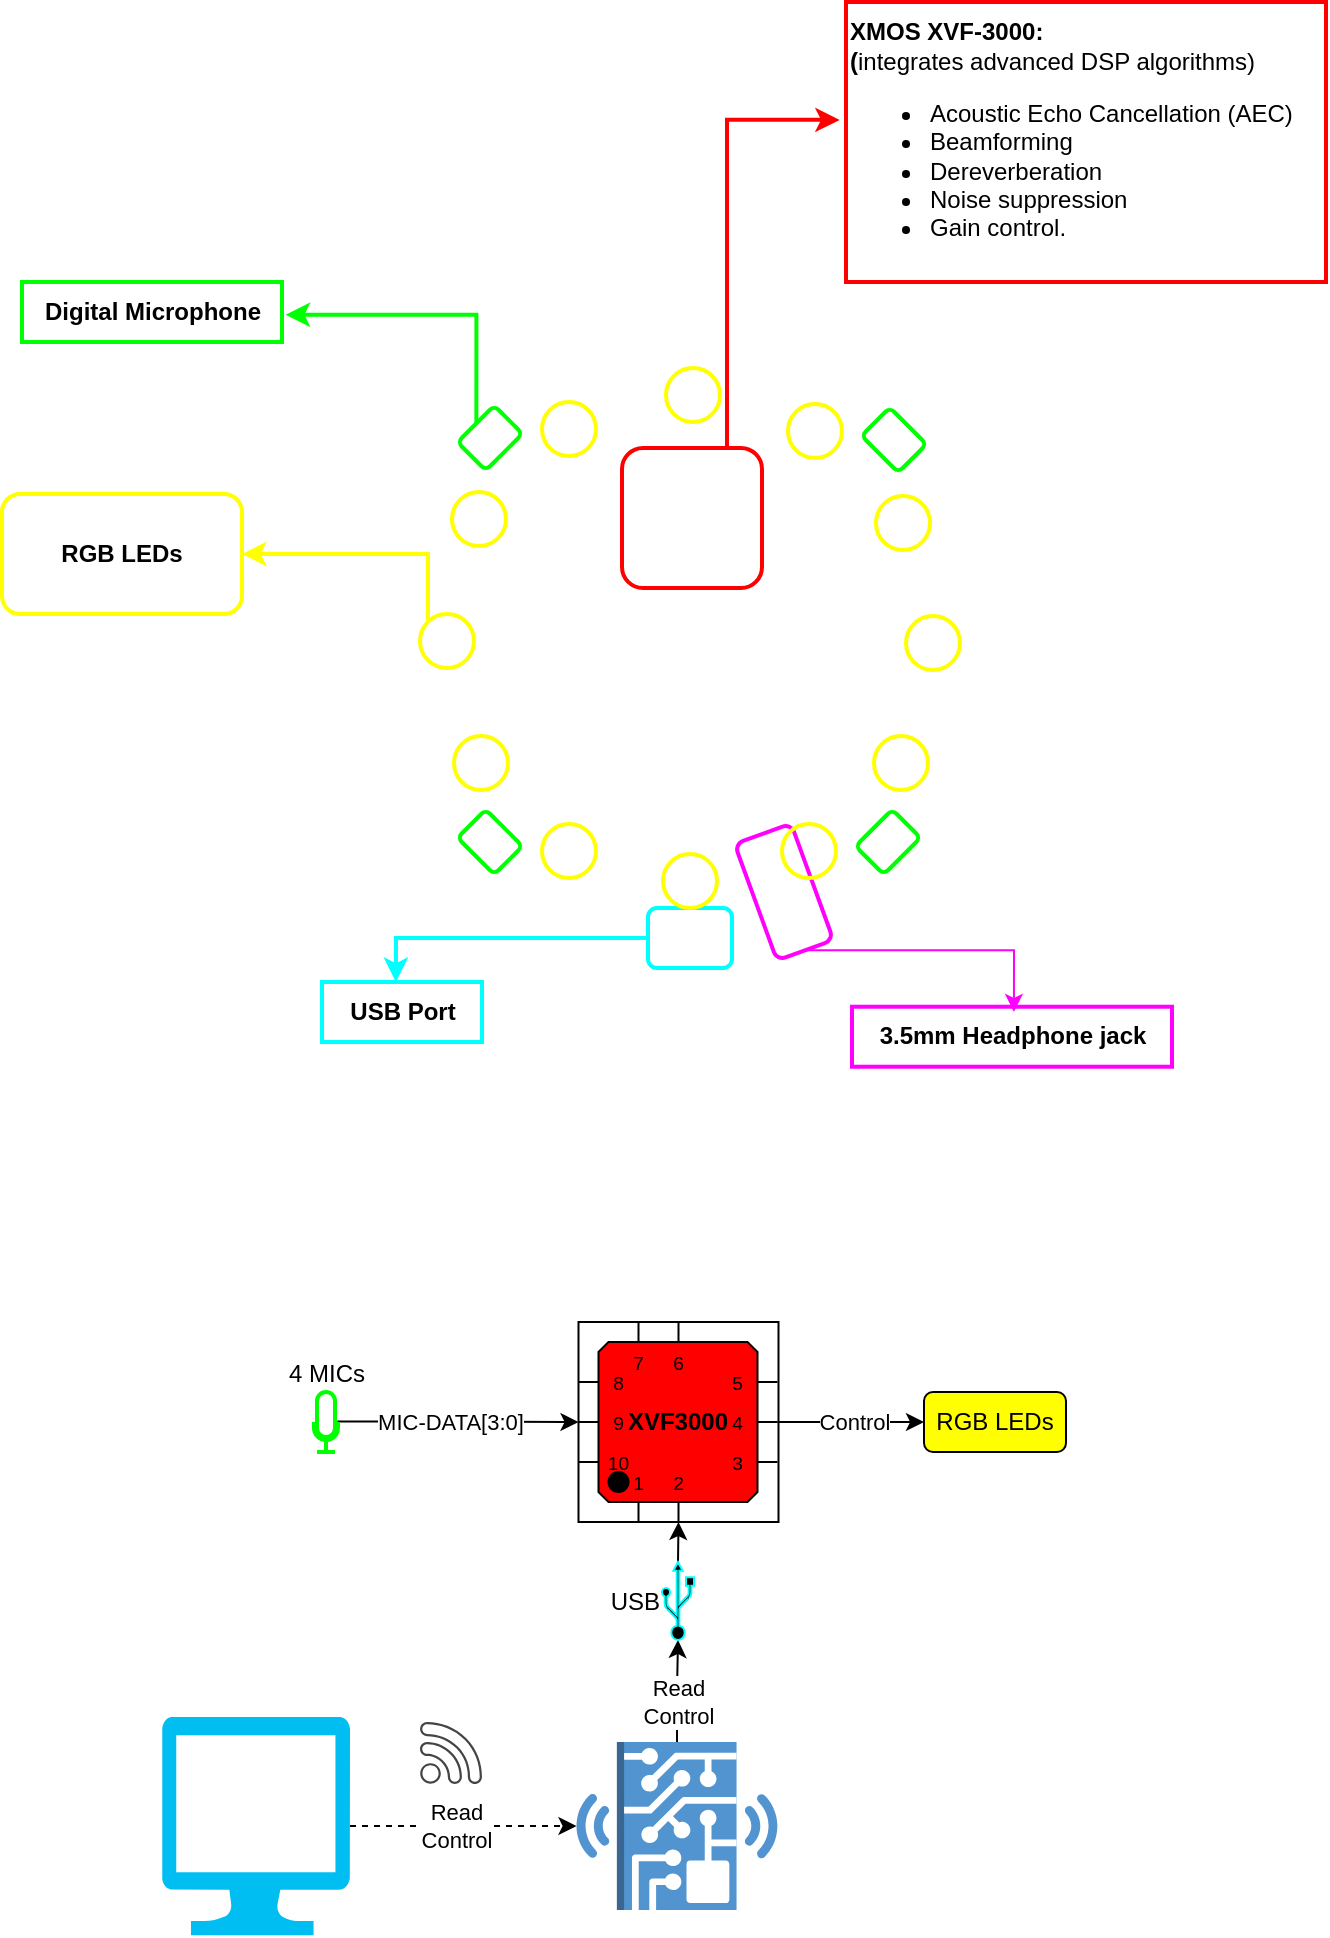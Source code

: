 <mxfile version="24.0.7" type="github">
  <diagram name="Page-1" id="u5On2c0fib74qdw5WMrg">
    <mxGraphModel dx="1058" dy="567" grid="1" gridSize="10" guides="1" tooltips="1" connect="1" arrows="1" fold="1" page="1" pageScale="1" pageWidth="850" pageHeight="1100" background="none" math="0" shadow="0">
      <root>
        <mxCell id="0" />
        <mxCell id="1" parent="0" />
        <mxCell id="I789U6jQrW0SmWHW9E_5-58" value="" style="whiteSpace=wrap;html=1;aspect=fixed;" parent="1" vertex="1">
          <mxGeometry x="382.25" y="790" width="100" height="100" as="geometry" />
        </mxCell>
        <mxCell id="I789U6jQrW0SmWHW9E_5-1" value="" style="shape=image;verticalLabelPosition=bottom;labelBackgroundColor=default;verticalAlign=top;aspect=fixed;imageAspect=0;image=https://files.seeedstudio.com/wiki/ReSpeaker-Mic-Array-v2.1/img/hardware_overview.jpg;clipPath=inset(3.81% 12.67% 7.14% 9.67% round 49%);" parent="1" vertex="1">
          <mxGeometry x="174" y="237" width="530" height="425.36" as="geometry" />
        </mxCell>
        <mxCell id="I789U6jQrW0SmWHW9E_5-2" value="&lt;b&gt;XMOS XVF-3000:&lt;/b&gt;&lt;div&gt;&lt;b&gt;(&lt;/b&gt;&lt;span style=&quot;background-color: initial;&quot;&gt;integrates advanced DSP algorithms)&lt;/span&gt;&lt;div style=&quot;&quot;&gt;&lt;ul&gt;&lt;li&gt;&lt;span style=&quot;background-color: initial;&quot;&gt;Acoustic Echo Cancellation (AEC)&lt;/span&gt;&lt;/li&gt;&lt;li&gt;&lt;span style=&quot;background-color: initial;&quot;&gt;Beamforming&lt;/span&gt;&lt;/li&gt;&lt;li&gt;&lt;span style=&quot;background-color: initial;&quot;&gt;Dereverberation&lt;/span&gt;&lt;/li&gt;&lt;li&gt;&lt;span style=&quot;background-color: initial;&quot;&gt;Noise suppression&lt;/span&gt;&lt;/li&gt;&lt;li&gt;&lt;span style=&quot;background-color: initial;&quot;&gt;Gain control.&lt;/span&gt;&lt;/li&gt;&lt;/ul&gt;&lt;/div&gt;&lt;/div&gt;" style="text;html=1;align=left;verticalAlign=middle;resizable=0;points=[];autosize=1;strokeColor=#ff0000;fillColor=none;rounded=0;labelBorderColor=none;horizontal=1;strokeWidth=2;" parent="1" vertex="1">
          <mxGeometry x="516" y="130" width="240" height="140" as="geometry" />
        </mxCell>
        <mxCell id="I789U6jQrW0SmWHW9E_5-5" value="" style="rounded=1;whiteSpace=wrap;html=1;fillColor=none;strokeColor=#ff0000;strokeWidth=2;" parent="1" vertex="1">
          <mxGeometry x="404" y="353" width="70" height="70" as="geometry" />
        </mxCell>
        <mxCell id="I789U6jQrW0SmWHW9E_5-7" value="&lt;b&gt;Digital Microphone&lt;/b&gt;" style="text;html=1;align=center;verticalAlign=middle;resizable=0;points=[];autosize=1;strokeColor=#00ff00;fillColor=none;rounded=0;labelBorderColor=none;horizontal=1;strokeWidth=2;" parent="1" vertex="1">
          <mxGeometry x="104" y="270" width="130" height="30" as="geometry" />
        </mxCell>
        <mxCell id="I789U6jQrW0SmWHW9E_5-8" value="" style="rounded=1;whiteSpace=wrap;html=1;fillColor=none;strokeWidth=2;strokeColor=#00ff00;rotation=-45;" parent="1" vertex="1">
          <mxGeometry x="325" y="338" width="26" height="20" as="geometry" />
        </mxCell>
        <mxCell id="I789U6jQrW0SmWHW9E_5-10" style="edgeStyle=orthogonalEdgeStyle;rounded=0;orthogonalLoop=1;jettySize=auto;html=1;exitX=0.5;exitY=0;exitDx=0;exitDy=0;strokeColor=#00ff00;strokeWidth=2;entryX=1.014;entryY=0.546;entryDx=0;entryDy=0;entryPerimeter=0;" parent="1" target="I789U6jQrW0SmWHW9E_5-7" edge="1">
          <mxGeometry relative="1" as="geometry">
            <mxPoint x="331.189" y="340.929" as="sourcePoint" />
            <mxPoint x="234" y="302.52" as="targetPoint" />
            <Array as="points">
              <mxPoint x="331" y="286" />
            </Array>
          </mxGeometry>
        </mxCell>
        <mxCell id="I789U6jQrW0SmWHW9E_5-11" value="" style="rounded=1;whiteSpace=wrap;html=1;fillColor=none;strokeWidth=2;strokeColor=#00ff00;rotation=-45;" parent="1" vertex="1">
          <mxGeometry x="524" y="540" width="26" height="20" as="geometry" />
        </mxCell>
        <mxCell id="I789U6jQrW0SmWHW9E_5-12" value="" style="rounded=1;whiteSpace=wrap;html=1;fillColor=none;strokeWidth=2;strokeColor=#00ff00;rotation=45;" parent="1" vertex="1">
          <mxGeometry x="527" y="339" width="26" height="20" as="geometry" />
        </mxCell>
        <mxCell id="I789U6jQrW0SmWHW9E_5-16" value="" style="rounded=1;whiteSpace=wrap;html=1;fillColor=none;strokeWidth=2;strokeColor=#00ff00;rotation=45;" parent="1" vertex="1">
          <mxGeometry x="325" y="540" width="26" height="20" as="geometry" />
        </mxCell>
        <mxCell id="I789U6jQrW0SmWHW9E_5-17" value="" style="rounded=1;whiteSpace=wrap;html=1;fillColor=none;strokeWidth=2;strokeColor=#00ffff;rotation=0;" parent="1" vertex="1">
          <mxGeometry x="417" y="583" width="42" height="30" as="geometry" />
        </mxCell>
        <mxCell id="I789U6jQrW0SmWHW9E_5-18" value="&lt;b&gt;USB Port&lt;/b&gt;" style="text;html=1;align=center;verticalAlign=middle;resizable=0;points=[];autosize=1;strokeColor=#00ffff;fillColor=none;rounded=0;labelBorderColor=none;horizontal=1;strokeWidth=2;" parent="1" vertex="1">
          <mxGeometry x="254" y="620" width="80" height="30" as="geometry" />
        </mxCell>
        <mxCell id="I789U6jQrW0SmWHW9E_5-19" style="edgeStyle=orthogonalEdgeStyle;rounded=0;orthogonalLoop=1;jettySize=auto;html=1;exitX=0;exitY=0.5;exitDx=0;exitDy=0;entryX=0.462;entryY=0;entryDx=0;entryDy=0;entryPerimeter=0;strokeColor=#00ffff;strokeWidth=2;" parent="1" source="I789U6jQrW0SmWHW9E_5-17" target="I789U6jQrW0SmWHW9E_5-18" edge="1">
          <mxGeometry relative="1" as="geometry" />
        </mxCell>
        <mxCell id="I789U6jQrW0SmWHW9E_5-20" value="" style="rounded=1;whiteSpace=wrap;html=1;fillColor=none;strokeWidth=2;strokeColor=#ff00ff;rotation=70;" parent="1" vertex="1">
          <mxGeometry x="454" y="560" width="62" height="30" as="geometry" />
        </mxCell>
        <mxCell id="I789U6jQrW0SmWHW9E_5-21" value="&lt;b&gt;3.5mm Headphone jack&lt;/b&gt;" style="text;html=1;align=center;verticalAlign=middle;resizable=0;points=[];autosize=1;strokeColor=#ff00ff;fillColor=none;rounded=0;labelBorderColor=none;horizontal=1;strokeWidth=2;" parent="1" vertex="1">
          <mxGeometry x="519" y="632.36" width="160" height="30" as="geometry" />
        </mxCell>
        <mxCell id="I789U6jQrW0SmWHW9E_5-22" style="edgeStyle=orthogonalEdgeStyle;rounded=0;orthogonalLoop=1;jettySize=auto;html=1;exitX=1;exitY=0.5;exitDx=0;exitDy=0;entryX=0.506;entryY=0.087;entryDx=0;entryDy=0;entryPerimeter=0;strokeColor=#ff00ff;" parent="1" source="I789U6jQrW0SmWHW9E_5-20" target="I789U6jQrW0SmWHW9E_5-21" edge="1">
          <mxGeometry relative="1" as="geometry" />
        </mxCell>
        <mxCell id="I789U6jQrW0SmWHW9E_5-51" style="edgeStyle=orthogonalEdgeStyle;rounded=0;orthogonalLoop=1;jettySize=auto;html=1;exitX=1;exitY=0;exitDx=0;exitDy=50;entryX=0;entryY=0.5;entryDx=0;entryDy=0;exitPerimeter=0;" parent="1" source="I789U6jQrW0SmWHW9E_5-57" target="I789U6jQrW0SmWHW9E_5-50" edge="1">
          <mxGeometry relative="1" as="geometry">
            <mxPoint x="467.0" y="840" as="sourcePoint" />
            <Array as="points" />
          </mxGeometry>
        </mxCell>
        <mxCell id="I789U6jQrW0SmWHW9E_5-52" value="Control" style="edgeLabel;html=1;align=center;verticalAlign=middle;resizable=0;points=[];" parent="I789U6jQrW0SmWHW9E_5-51" vertex="1" connectable="0">
          <mxGeometry x="-0.178" y="-2" relative="1" as="geometry">
            <mxPoint x="8" y="-2" as="offset" />
          </mxGeometry>
        </mxCell>
        <mxCell id="I789U6jQrW0SmWHW9E_5-26" style="edgeStyle=orthogonalEdgeStyle;rounded=0;orthogonalLoop=1;jettySize=auto;html=1;entryX=0;entryY=0;entryDx=0;entryDy=50;exitX=0.972;exitY=0.492;exitDx=0;exitDy=0;exitPerimeter=0;entryPerimeter=0;" parent="1" source="I789U6jQrW0SmWHW9E_5-53" target="I789U6jQrW0SmWHW9E_5-57" edge="1">
          <mxGeometry relative="1" as="geometry">
            <mxPoint x="281" y="820.0" as="sourcePoint" />
            <mxPoint x="396" y="820" as="targetPoint" />
          </mxGeometry>
        </mxCell>
        <mxCell id="I789U6jQrW0SmWHW9E_5-27" value="MIC-DATA[3:0]" style="edgeLabel;html=1;align=center;verticalAlign=middle;resizable=0;points=[];" parent="I789U6jQrW0SmWHW9E_5-26" vertex="1" connectable="0">
          <mxGeometry x="0.071" relative="1" as="geometry">
            <mxPoint x="-8" as="offset" />
          </mxGeometry>
        </mxCell>
        <mxCell id="I789U6jQrW0SmWHW9E_5-31" value="" style="ellipse;whiteSpace=wrap;html=1;aspect=fixed;fillColor=none;strokeWidth=2;strokeColor=#ffff00;" parent="1" vertex="1">
          <mxGeometry x="487" y="331" width="27" height="27" as="geometry" />
        </mxCell>
        <mxCell id="I789U6jQrW0SmWHW9E_5-32" style="edgeStyle=orthogonalEdgeStyle;rounded=0;orthogonalLoop=1;jettySize=auto;html=1;exitX=0.75;exitY=0;exitDx=0;exitDy=0;entryX=-0.013;entryY=0.421;entryDx=0;entryDy=0;entryPerimeter=0;strokeWidth=2;strokeColor=#ff0000;" parent="1" source="I789U6jQrW0SmWHW9E_5-5" target="I789U6jQrW0SmWHW9E_5-2" edge="1">
          <mxGeometry relative="1" as="geometry">
            <Array as="points">
              <mxPoint x="456" y="189" />
            </Array>
          </mxGeometry>
        </mxCell>
        <mxCell id="I789U6jQrW0SmWHW9E_5-34" value="" style="ellipse;whiteSpace=wrap;html=1;aspect=fixed;fillColor=none;strokeWidth=2;strokeColor=#ffff00;" parent="1" vertex="1">
          <mxGeometry x="531" y="377" width="27" height="27" as="geometry" />
        </mxCell>
        <mxCell id="I789U6jQrW0SmWHW9E_5-35" value="" style="ellipse;whiteSpace=wrap;html=1;aspect=fixed;fillColor=none;strokeWidth=2;strokeColor=#ffff00;" parent="1" vertex="1">
          <mxGeometry x="546" y="437" width="27" height="27" as="geometry" />
        </mxCell>
        <mxCell id="I789U6jQrW0SmWHW9E_5-36" value="" style="ellipse;whiteSpace=wrap;html=1;aspect=fixed;fillColor=none;strokeWidth=2;strokeColor=#ffff00;" parent="1" vertex="1">
          <mxGeometry x="530" y="497" width="27" height="27" as="geometry" />
        </mxCell>
        <mxCell id="I789U6jQrW0SmWHW9E_5-37" value="" style="ellipse;whiteSpace=wrap;html=1;aspect=fixed;fillColor=none;strokeWidth=2;strokeColor=#ffff00;" parent="1" vertex="1">
          <mxGeometry x="484" y="541" width="27" height="27" as="geometry" />
        </mxCell>
        <mxCell id="I789U6jQrW0SmWHW9E_5-38" value="" style="ellipse;whiteSpace=wrap;html=1;aspect=fixed;fillColor=none;strokeWidth=2;strokeColor=#ffff00;" parent="1" vertex="1">
          <mxGeometry x="424.5" y="556" width="27" height="27" as="geometry" />
        </mxCell>
        <mxCell id="I789U6jQrW0SmWHW9E_5-39" value="" style="ellipse;whiteSpace=wrap;html=1;aspect=fixed;fillColor=none;strokeWidth=2;strokeColor=#ffff00;" parent="1" vertex="1">
          <mxGeometry x="364" y="541" width="27" height="27" as="geometry" />
        </mxCell>
        <mxCell id="I789U6jQrW0SmWHW9E_5-40" value="" style="ellipse;whiteSpace=wrap;html=1;aspect=fixed;fillColor=none;strokeWidth=2;strokeColor=#ffff00;" parent="1" vertex="1">
          <mxGeometry x="320" y="497" width="27" height="27" as="geometry" />
        </mxCell>
        <mxCell id="I789U6jQrW0SmWHW9E_5-46" style="edgeStyle=orthogonalEdgeStyle;rounded=0;orthogonalLoop=1;jettySize=auto;html=1;exitX=0;exitY=0;exitDx=0;exitDy=0;entryX=1;entryY=0.5;entryDx=0;entryDy=0;strokeWidth=2;strokeColor=#ffff00;" parent="1" source="I789U6jQrW0SmWHW9E_5-41" target="I789U6jQrW0SmWHW9E_5-45" edge="1">
          <mxGeometry relative="1" as="geometry">
            <Array as="points">
              <mxPoint x="307" y="406" />
            </Array>
          </mxGeometry>
        </mxCell>
        <mxCell id="I789U6jQrW0SmWHW9E_5-41" value="" style="ellipse;whiteSpace=wrap;html=1;aspect=fixed;fillColor=none;strokeWidth=2;strokeColor=#ffff00;" parent="1" vertex="1">
          <mxGeometry x="303" y="436" width="27" height="27" as="geometry" />
        </mxCell>
        <mxCell id="I789U6jQrW0SmWHW9E_5-42" value="" style="ellipse;whiteSpace=wrap;html=1;aspect=fixed;fillColor=none;strokeWidth=2;strokeColor=#ffff00;" parent="1" vertex="1">
          <mxGeometry x="319" y="375" width="27" height="27" as="geometry" />
        </mxCell>
        <mxCell id="I789U6jQrW0SmWHW9E_5-43" value="" style="ellipse;whiteSpace=wrap;html=1;aspect=fixed;fillColor=none;strokeWidth=2;strokeColor=#ffff00;" parent="1" vertex="1">
          <mxGeometry x="364" y="330" width="27" height="27" as="geometry" />
        </mxCell>
        <mxCell id="I789U6jQrW0SmWHW9E_5-44" value="" style="ellipse;whiteSpace=wrap;html=1;aspect=fixed;fillColor=none;strokeWidth=2;strokeColor=#ffff00;" parent="1" vertex="1">
          <mxGeometry x="426" y="313" width="27" height="27" as="geometry" />
        </mxCell>
        <mxCell id="I789U6jQrW0SmWHW9E_5-45" value="&lt;b&gt;RGB LEDs&lt;/b&gt;" style="rounded=1;whiteSpace=wrap;html=1;fillColor=none;strokeColor=#ffff00;strokeWidth=2;" parent="1" vertex="1">
          <mxGeometry x="94" y="376" width="120" height="60" as="geometry" />
        </mxCell>
        <mxCell id="I789U6jQrW0SmWHW9E_5-50" value="RGB LEDs" style="rounded=1;whiteSpace=wrap;html=1;strokeColor=#000000;fillColor=#ffff00;" parent="1" vertex="1">
          <mxGeometry x="555" y="825" width="71" height="30" as="geometry" />
        </mxCell>
        <mxCell id="I789U6jQrW0SmWHW9E_5-53" value="4 MICs" style="html=1;verticalLabelPosition=top;align=center;labelBackgroundColor=#ffffff;verticalAlign=bottom;strokeWidth=2;strokeColor=#00ff00;shadow=0;dashed=0;shape=mxgraph.ios7.icons.microphone;labelPosition=center;" parent="1" vertex="1">
          <mxGeometry x="250" y="825" width="12" height="30" as="geometry" />
        </mxCell>
        <mxCell id="I789U6jQrW0SmWHW9E_5-57" value="&lt;b style=&quot;text-wrap: nowrap;&quot;&gt;XVF3000&lt;/b&gt;" style="shadow=0;dashed=0;align=center;html=1;strokeWidth=1;shape=mxgraph.electrical.logic_gates.qfp_ic;whiteSpace=wrap;labelNames=a,b,c,d,e,f,g,h,i,j,k,l,m,n,o,p,q,r,s,t,u,v,w,x,y,z,a1,b1,c1,d1,e1,f1,g1,h1,i1,j1,k1,l1,m1,n1;fillColor=#ff0000;" parent="1" vertex="1">
          <mxGeometry x="382.25" y="790" width="99.5" height="100" as="geometry" />
        </mxCell>
        <mxCell id="I789U6jQrW0SmWHW9E_5-69" style="edgeStyle=orthogonalEdgeStyle;rounded=0;orthogonalLoop=1;jettySize=auto;html=1;exitX=0.5;exitY=0;exitDx=0;exitDy=0;exitPerimeter=0;entryX=0;entryY=1;entryDx=50;entryDy=0;entryPerimeter=0;" parent="1" source="I789U6jQrW0SmWHW9E_5-73" target="I789U6jQrW0SmWHW9E_5-57" edge="1">
          <mxGeometry relative="1" as="geometry">
            <mxPoint x="390" y="962.5" as="sourcePoint" />
            <mxPoint x="441" y="962.5" as="targetPoint" />
          </mxGeometry>
        </mxCell>
        <mxCell id="I789U6jQrW0SmWHW9E_5-70" style="edgeStyle=orthogonalEdgeStyle;rounded=0;orthogonalLoop=1;jettySize=auto;html=1;entryX=0.5;entryY=1;entryDx=0;entryDy=0;entryPerimeter=0;exitX=0;exitY=0.5;exitDx=0;exitDy=0;exitPerimeter=0;" parent="1" source="5JiUBuKcWbTH1edUPIRb-7" target="I789U6jQrW0SmWHW9E_5-73" edge="1">
          <mxGeometry relative="1" as="geometry">
            <mxPoint x="340" y="962.5" as="targetPoint" />
            <mxPoint x="432" y="1000" as="sourcePoint" />
          </mxGeometry>
        </mxCell>
        <mxCell id="I789U6jQrW0SmWHW9E_5-71" value="Read&lt;div&gt;Control&lt;/div&gt;" style="edgeLabel;html=1;align=center;verticalAlign=middle;resizable=0;points=[];" parent="I789U6jQrW0SmWHW9E_5-70" vertex="1" connectable="0">
          <mxGeometry x="0.029" y="-2" relative="1" as="geometry">
            <mxPoint x="-2" y="6" as="offset" />
          </mxGeometry>
        </mxCell>
        <mxCell id="I789U6jQrW0SmWHW9E_5-73" value="USB" style="shape=mxgraph.signs.tech.usb;html=1;pointerEvents=1;fillColor=#000000;strokeColor=#00ffff;verticalLabelPosition=middle;verticalAlign=middle;align=right;labelPosition=left;" parent="1" vertex="1">
          <mxGeometry x="424" y="910" width="16" height="39" as="geometry" />
        </mxCell>
        <mxCell id="5JiUBuKcWbTH1edUPIRb-1" value="" style="verticalLabelPosition=bottom;html=1;verticalAlign=top;align=center;strokeColor=none;fillColor=#00BEF2;shape=mxgraph.azure.computer;pointerEvents=1;" vertex="1" parent="1">
          <mxGeometry x="174" y="987.38" width="94" height="109.25" as="geometry" />
        </mxCell>
        <mxCell id="5JiUBuKcWbTH1edUPIRb-7" value="" style="outlineConnect=0;dashed=0;verticalLabelPosition=bottom;verticalAlign=top;align=center;html=1;shape=mxgraph.aws3.hardware_board;fillColor=#5294CF;gradientColor=none;direction=south;" vertex="1" parent="1">
          <mxGeometry x="381.25" y="1000" width="100.5" height="84" as="geometry" />
        </mxCell>
        <mxCell id="5JiUBuKcWbTH1edUPIRb-9" value="" style="sketch=0;pointerEvents=1;shadow=0;dashed=0;html=1;strokeColor=none;fillColor=#434445;aspect=fixed;labelPosition=center;verticalLabelPosition=bottom;verticalAlign=top;align=center;outlineConnect=0;shape=mxgraph.vvd.wi_fi;" vertex="1" parent="1">
          <mxGeometry x="303" y="990" width="31" height="31" as="geometry" />
        </mxCell>
        <mxCell id="5JiUBuKcWbTH1edUPIRb-10" style="edgeStyle=orthogonalEdgeStyle;rounded=0;orthogonalLoop=1;jettySize=auto;html=1;entryX=0.5;entryY=1;entryDx=0;entryDy=0;entryPerimeter=0;dashed=1;" edge="1" parent="1" source="5JiUBuKcWbTH1edUPIRb-1" target="5JiUBuKcWbTH1edUPIRb-7">
          <mxGeometry relative="1" as="geometry" />
        </mxCell>
        <mxCell id="5JiUBuKcWbTH1edUPIRb-11" value="Read&lt;div&gt;Control&lt;/div&gt;" style="edgeLabel;html=1;align=center;verticalAlign=middle;resizable=0;points=[];" vertex="1" connectable="0" parent="5JiUBuKcWbTH1edUPIRb-10">
          <mxGeometry x="-0.073" relative="1" as="geometry">
            <mxPoint as="offset" />
          </mxGeometry>
        </mxCell>
      </root>
    </mxGraphModel>
  </diagram>
</mxfile>
